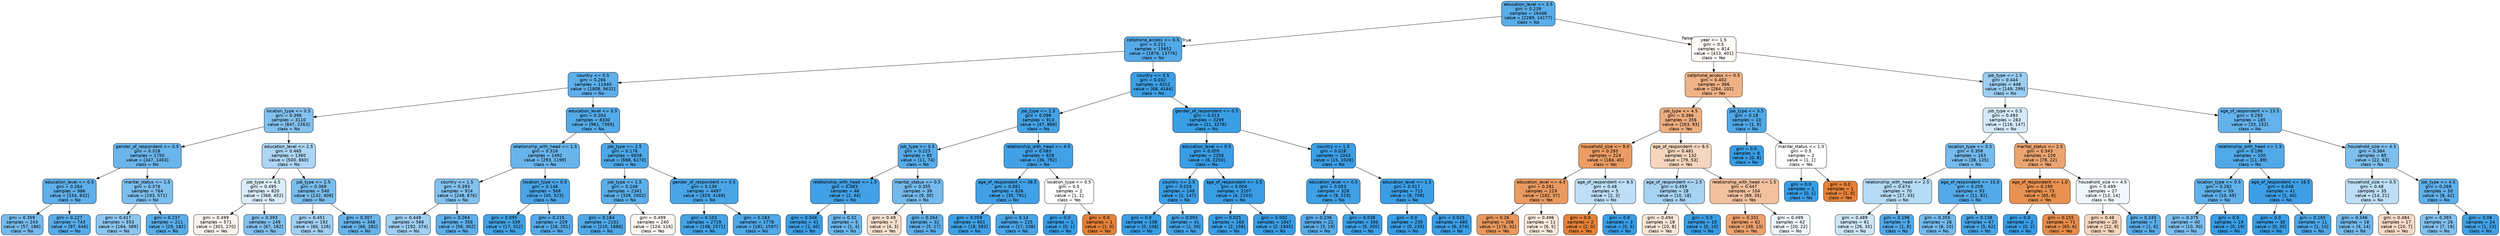 digraph Tree {
node [shape=box, style="filled, rounded", color="black", fontname=helvetica] ;
edge [fontname=helvetica] ;
0 [label="education_level <= 3.5\ngini = 0.239\nsamples = 16466\nvalue = [2289, 14177]\nclass = No", fillcolor="#59ade9"] ;
1 [label="cellphone_access <= 0.5\ngini = 0.211\nsamples = 15652\nvalue = [1876, 13776]\nclass = No", fillcolor="#54aae9"] ;
0 -> 1 [labeldistance=2.5, labelangle=45, headlabel="True"] ;
2 [label="country <= 0.5\ngini = 0.266\nsamples = 11440\nvalue = [1808, 9632]\nclass = No", fillcolor="#5eafea"] ;
1 -> 2 ;
3 [label="location_type <= 0.5\ngini = 0.396\nsamples = 3110\nvalue = [847, 2263]\nclass = No", fillcolor="#83c2ef"] ;
2 -> 3 ;
4 [label="gender_of_respondent <= 0.5\ngini = 0.318\nsamples = 1750\nvalue = [347, 1403]\nclass = No", fillcolor="#6ab5eb"] ;
3 -> 4 ;
5 [label="education_level <= 0.5\ngini = 0.264\nsamples = 986\nvalue = [154, 832]\nclass = No", fillcolor="#5eafea"] ;
4 -> 5 ;
6 [label="gini = 0.359\nsamples = 243\nvalue = [57, 186]\nclass = No", fillcolor="#76bbed"] ;
5 -> 6 ;
7 [label="gini = 0.227\nsamples = 743\nvalue = [97, 646]\nclass = No", fillcolor="#57ace9"] ;
5 -> 7 ;
8 [label="marital_status <= 1.5\ngini = 0.378\nsamples = 764\nvalue = [193, 571]\nclass = No", fillcolor="#7cbeee"] ;
4 -> 8 ;
9 [label="gini = 0.417\nsamples = 553\nvalue = [164, 389]\nclass = No", fillcolor="#8cc6f0"] ;
8 -> 9 ;
10 [label="gini = 0.237\nsamples = 211\nvalue = [29, 182]\nclass = No", fillcolor="#59ade9"] ;
8 -> 10 ;
11 [label="education_level <= 2.5\ngini = 0.465\nsamples = 1360\nvalue = [500, 860]\nclass = No", fillcolor="#acd6f4"] ;
3 -> 11 ;
12 [label="job_type <= 4.5\ngini = 0.495\nsamples = 820\nvalue = [368, 452]\nclass = No", fillcolor="#daedfa"] ;
11 -> 12 ;
13 [label="gini = 0.499\nsamples = 571\nvalue = [301, 270]\nclass = Yes", fillcolor="#fcf2eb"] ;
12 -> 13 ;
14 [label="gini = 0.393\nsamples = 249\nvalue = [67, 182]\nclass = No", fillcolor="#82c1ef"] ;
12 -> 14 ;
15 [label="job_type <= 2.5\ngini = 0.369\nsamples = 540\nvalue = [132, 408]\nclass = No", fillcolor="#79bded"] ;
11 -> 15 ;
16 [label="gini = 0.451\nsamples = 192\nvalue = [66, 126]\nclass = No", fillcolor="#a1d0f3"] ;
15 -> 16 ;
17 [label="gini = 0.307\nsamples = 348\nvalue = [66, 282]\nclass = No", fillcolor="#67b4eb"] ;
15 -> 17 ;
18 [label="education_level <= 0.5\ngini = 0.204\nsamples = 8330\nvalue = [961, 7369]\nclass = No", fillcolor="#53aae8"] ;
2 -> 18 ;
19 [label="relationship_with_head <= 1.5\ngini = 0.316\nsamples = 1492\nvalue = [293, 1199]\nclass = No", fillcolor="#69b5eb"] ;
18 -> 19 ;
20 [label="country <= 1.5\ngini = 0.393\nsamples = 924\nvalue = [248, 676]\nclass = No", fillcolor="#82c1ef"] ;
19 -> 20 ;
21 [label="gini = 0.448\nsamples = 566\nvalue = [192, 374]\nclass = No", fillcolor="#9fcff2"] ;
20 -> 21 ;
22 [label="gini = 0.264\nsamples = 358\nvalue = [56, 302]\nclass = No", fillcolor="#5eafea"] ;
20 -> 22 ;
23 [label="location_type <= 0.5\ngini = 0.146\nsamples = 568\nvalue = [45, 523]\nclass = No", fillcolor="#4aa5e7"] ;
19 -> 23 ;
24 [label="gini = 0.095\nsamples = 339\nvalue = [17, 322]\nclass = No", fillcolor="#43a2e6"] ;
23 -> 24 ;
25 [label="gini = 0.215\nsamples = 229\nvalue = [28, 201]\nclass = No", fillcolor="#55abe9"] ;
23 -> 25 ;
26 [label="job_type <= 2.5\ngini = 0.176\nsamples = 6838\nvalue = [668, 6170]\nclass = No", fillcolor="#4ea8e8"] ;
18 -> 26 ;
27 [label="job_type <= 1.5\ngini = 0.248\nsamples = 2341\nvalue = [339, 2002]\nclass = No", fillcolor="#5baee9"] ;
26 -> 27 ;
28 [label="gini = 0.184\nsamples = 2101\nvalue = [215, 1886]\nclass = No", fillcolor="#50a8e8"] ;
27 -> 28 ;
29 [label="gini = 0.499\nsamples = 240\nvalue = [124, 116]\nclass = Yes", fillcolor="#fdf7f2"] ;
27 -> 29 ;
30 [label="gender_of_respondent <= 0.5\ngini = 0.136\nsamples = 4497\nvalue = [329, 4168]\nclass = No", fillcolor="#49a5e7"] ;
26 -> 30 ;
31 [label="gini = 0.103\nsamples = 2719\nvalue = [148, 2571]\nclass = No", fillcolor="#44a3e6"] ;
30 -> 31 ;
32 [label="gini = 0.183\nsamples = 1778\nvalue = [181, 1597]\nclass = No", fillcolor="#4fa8e8"] ;
30 -> 32 ;
33 [label="country <= 0.5\ngini = 0.032\nsamples = 4212\nvalue = [68, 4144]\nclass = No", fillcolor="#3c9fe5"] ;
1 -> 33 ;
34 [label="job_type <= 2.5\ngini = 0.098\nsamples = 913\nvalue = [47, 866]\nclass = No", fillcolor="#44a2e6"] ;
33 -> 34 ;
35 [label="job_type <= 0.5\ngini = 0.225\nsamples = 85\nvalue = [11, 74]\nclass = No", fillcolor="#56ace9"] ;
34 -> 35 ;
36 [label="relationship_with_head <= 1.5\ngini = 0.083\nsamples = 46\nvalue = [2, 44]\nclass = No", fillcolor="#42a1e6"] ;
35 -> 36 ;
37 [label="gini = 0.048\nsamples = 41\nvalue = [1, 40]\nclass = No", fillcolor="#3e9fe6"] ;
36 -> 37 ;
38 [label="gini = 0.32\nsamples = 5\nvalue = [1, 4]\nclass = No", fillcolor="#6ab6ec"] ;
36 -> 38 ;
39 [label="marital_status <= 0.5\ngini = 0.355\nsamples = 39\nvalue = [9, 30]\nclass = No", fillcolor="#74baed"] ;
35 -> 39 ;
40 [label="gini = 0.49\nsamples = 7\nvalue = [4, 3]\nclass = Yes", fillcolor="#f8e0ce"] ;
39 -> 40 ;
41 [label="gini = 0.264\nsamples = 32\nvalue = [5, 27]\nclass = No", fillcolor="#5eafea"] ;
39 -> 41 ;
42 [label="relationship_with_head <= 4.5\ngini = 0.083\nsamples = 828\nvalue = [36, 792]\nclass = No", fillcolor="#42a1e6"] ;
34 -> 42 ;
43 [label="age_of_respondent <= 38.5\ngini = 0.081\nsamples = 826\nvalue = [35, 791]\nclass = No", fillcolor="#42a1e6"] ;
42 -> 43 ;
44 [label="gini = 0.058\nsamples = 601\nvalue = [18, 583]\nclass = No", fillcolor="#3fa0e6"] ;
43 -> 44 ;
45 [label="gini = 0.14\nsamples = 225\nvalue = [17, 208]\nclass = No", fillcolor="#49a5e7"] ;
43 -> 45 ;
46 [label="location_type <= 0.5\ngini = 0.5\nsamples = 2\nvalue = [1, 1]\nclass = Yes", fillcolor="#ffffff"] ;
42 -> 46 ;
47 [label="gini = 0.0\nsamples = 1\nvalue = [0, 1]\nclass = No", fillcolor="#399de5"] ;
46 -> 47 ;
48 [label="gini = 0.0\nsamples = 1\nvalue = [1, 0]\nclass = Yes", fillcolor="#e58139"] ;
46 -> 48 ;
49 [label="gender_of_respondent <= 0.5\ngini = 0.013\nsamples = 3299\nvalue = [21, 3278]\nclass = No", fillcolor="#3a9ee5"] ;
33 -> 49 ;
50 [label="education_level <= 0.5\ngini = 0.005\nsamples = 2256\nvalue = [6, 2250]\nclass = No", fillcolor="#3a9de5"] ;
49 -> 50 ;
51 [label="country <= 2.5\ngini = 0.026\nsamples = 149\nvalue = [2, 147]\nclass = No", fillcolor="#3c9ee5"] ;
50 -> 51 ;
52 [label="gini = 0.0\nsamples = 108\nvalue = [0, 108]\nclass = No", fillcolor="#399de5"] ;
51 -> 52 ;
53 [label="gini = 0.093\nsamples = 41\nvalue = [2, 39]\nclass = No", fillcolor="#43a2e6"] ;
51 -> 53 ;
54 [label="age_of_respondent <= 3.5\ngini = 0.004\nsamples = 2107\nvalue = [4, 2103]\nclass = No", fillcolor="#399de5"] ;
50 -> 54 ;
55 [label="gini = 0.025\nsamples = 160\nvalue = [2, 158]\nclass = No", fillcolor="#3c9ee5"] ;
54 -> 55 ;
56 [label="gini = 0.002\nsamples = 1947\nvalue = [2, 1945]\nclass = No", fillcolor="#399de5"] ;
54 -> 56 ;
57 [label="country <= 1.5\ngini = 0.028\nsamples = 1043\nvalue = [15, 1028]\nclass = No", fillcolor="#3c9ee5"] ;
49 -> 57 ;
58 [label="education_level <= 0.5\ngini = 0.053\nsamples = 328\nvalue = [9, 319]\nclass = No", fillcolor="#3fa0e6"] ;
57 -> 58 ;
59 [label="gini = 0.236\nsamples = 22\nvalue = [3, 19]\nclass = No", fillcolor="#58ace9"] ;
58 -> 59 ;
60 [label="gini = 0.038\nsamples = 306\nvalue = [6, 300]\nclass = No", fillcolor="#3d9fe6"] ;
58 -> 60 ;
61 [label="education_level <= 1.5\ngini = 0.017\nsamples = 715\nvalue = [6, 709]\nclass = No", fillcolor="#3b9ee5"] ;
57 -> 61 ;
62 [label="gini = 0.0\nsamples = 235\nvalue = [0, 235]\nclass = No", fillcolor="#399de5"] ;
61 -> 62 ;
63 [label="gini = 0.025\nsamples = 480\nvalue = [6, 474]\nclass = No", fillcolor="#3c9ee5"] ;
61 -> 63 ;
64 [label="year <= 1.5\ngini = 0.5\nsamples = 814\nvalue = [413, 401]\nclass = Yes", fillcolor="#fefbf9"] ;
0 -> 64 [labeldistance=2.5, labelangle=-45, headlabel="False"] ;
65 [label="cellphone_access <= 0.5\ngini = 0.402\nsamples = 366\nvalue = [264, 102]\nclass = Yes", fillcolor="#efb286"] ;
64 -> 65 ;
66 [label="job_type <= 4.5\ngini = 0.386\nsamples = 356\nvalue = [263, 93]\nclass = Yes", fillcolor="#eeae7f"] ;
65 -> 66 ;
67 [label="household_size <= 9.0\ngini = 0.293\nsamples = 224\nvalue = [184, 40]\nclass = Yes", fillcolor="#eb9c64"] ;
66 -> 67 ;
68 [label="education_level <= 4.5\ngini = 0.281\nsamples = 219\nvalue = [182, 37]\nclass = Yes", fillcolor="#ea9b61"] ;
67 -> 68 ;
69 [label="gini = 0.26\nsamples = 208\nvalue = [176, 32]\nclass = Yes", fillcolor="#ea985d"] ;
68 -> 69 ;
70 [label="gini = 0.496\nsamples = 11\nvalue = [6, 5]\nclass = Yes", fillcolor="#fbeade"] ;
68 -> 70 ;
71 [label="age_of_respondent <= 8.5\ngini = 0.48\nsamples = 5\nvalue = [2, 3]\nclass = No", fillcolor="#bddef6"] ;
67 -> 71 ;
72 [label="gini = 0.0\nsamples = 2\nvalue = [2, 0]\nclass = Yes", fillcolor="#e58139"] ;
71 -> 72 ;
73 [label="gini = 0.0\nsamples = 3\nvalue = [0, 3]\nclass = No", fillcolor="#399de5"] ;
71 -> 73 ;
74 [label="age_of_respondent <= 6.5\ngini = 0.481\nsamples = 132\nvalue = [79, 53]\nclass = Yes", fillcolor="#f6d6be"] ;
66 -> 74 ;
75 [label="age_of_respondent <= 2.5\ngini = 0.459\nsamples = 28\nvalue = [10, 18]\nclass = No", fillcolor="#a7d3f3"] ;
74 -> 75 ;
76 [label="gini = 0.494\nsamples = 18\nvalue = [10, 8]\nclass = Yes", fillcolor="#fae6d7"] ;
75 -> 76 ;
77 [label="gini = 0.0\nsamples = 10\nvalue = [0, 10]\nclass = No", fillcolor="#399de5"] ;
75 -> 77 ;
78 [label="relationship_with_head <= 1.5\ngini = 0.447\nsamples = 104\nvalue = [69, 35]\nclass = Yes", fillcolor="#f2c19d"] ;
74 -> 78 ;
79 [label="gini = 0.331\nsamples = 62\nvalue = [49, 13]\nclass = Yes", fillcolor="#eca26e"] ;
78 -> 79 ;
80 [label="gini = 0.499\nsamples = 42\nvalue = [20, 22]\nclass = No", fillcolor="#edf6fd"] ;
78 -> 80 ;
81 [label="job_type <= 3.5\ngini = 0.18\nsamples = 10\nvalue = [1, 9]\nclass = No", fillcolor="#4fa8e8"] ;
65 -> 81 ;
82 [label="gini = 0.0\nsamples = 8\nvalue = [0, 8]\nclass = No", fillcolor="#399de5"] ;
81 -> 82 ;
83 [label="marital_status <= 1.0\ngini = 0.5\nsamples = 2\nvalue = [1, 1]\nclass = Yes", fillcolor="#ffffff"] ;
81 -> 83 ;
84 [label="gini = 0.0\nsamples = 1\nvalue = [0, 1]\nclass = No", fillcolor="#399de5"] ;
83 -> 84 ;
85 [label="gini = 0.0\nsamples = 1\nvalue = [1, 0]\nclass = Yes", fillcolor="#e58139"] ;
83 -> 85 ;
86 [label="job_type <= 2.5\ngini = 0.444\nsamples = 448\nvalue = [149, 299]\nclass = No", fillcolor="#9ccef2"] ;
64 -> 86 ;
87 [label="job_type <= 0.5\ngini = 0.493\nsamples = 263\nvalue = [116, 147]\nclass = No", fillcolor="#d5eafa"] ;
86 -> 87 ;
88 [label="location_type <= 0.5\ngini = 0.358\nsamples = 163\nvalue = [38, 125]\nclass = No", fillcolor="#75bbed"] ;
87 -> 88 ;
89 [label="relationship_with_head <= 2.5\ngini = 0.474\nsamples = 70\nvalue = [27, 43]\nclass = No", fillcolor="#b5dbf5"] ;
88 -> 89 ;
90 [label="gini = 0.489\nsamples = 61\nvalue = [26, 35]\nclass = No", fillcolor="#cce6f8"] ;
89 -> 90 ;
91 [label="gini = 0.198\nsamples = 9\nvalue = [1, 8]\nclass = No", fillcolor="#52a9e8"] ;
89 -> 91 ;
92 [label="age_of_respondent <= 15.0\ngini = 0.209\nsamples = 93\nvalue = [11, 82]\nclass = No", fillcolor="#54aae8"] ;
88 -> 92 ;
93 [label="gini = 0.355\nsamples = 26\nvalue = [6, 20]\nclass = No", fillcolor="#74baed"] ;
92 -> 93 ;
94 [label="gini = 0.138\nsamples = 67\nvalue = [5, 62]\nclass = No", fillcolor="#49a5e7"] ;
92 -> 94 ;
95 [label="marital_status <= 2.5\ngini = 0.343\nsamples = 100\nvalue = [78, 22]\nclass = Yes", fillcolor="#eca571"] ;
87 -> 95 ;
96 [label="age_of_respondent <= 1.0\ngini = 0.195\nsamples = 73\nvalue = [65, 8]\nclass = Yes", fillcolor="#e89151"] ;
95 -> 96 ;
97 [label="gini = 0.0\nsamples = 2\nvalue = [0, 2]\nclass = No", fillcolor="#399de5"] ;
96 -> 97 ;
98 [label="gini = 0.155\nsamples = 71\nvalue = [65, 6]\nclass = Yes", fillcolor="#e78d4b"] ;
96 -> 98 ;
99 [label="household_size <= 4.5\ngini = 0.499\nsamples = 27\nvalue = [13, 14]\nclass = No", fillcolor="#f1f8fd"] ;
95 -> 99 ;
100 [label="gini = 0.48\nsamples = 20\nvalue = [12, 8]\nclass = Yes", fillcolor="#f6d5bd"] ;
99 -> 100 ;
101 [label="gini = 0.245\nsamples = 7\nvalue = [1, 6]\nclass = No", fillcolor="#5aade9"] ;
99 -> 101 ;
102 [label="age_of_respondent <= 23.5\ngini = 0.293\nsamples = 185\nvalue = [33, 152]\nclass = No", fillcolor="#64b2eb"] ;
86 -> 102 ;
103 [label="relationship_with_head <= 1.5\ngini = 0.196\nsamples = 100\nvalue = [11, 89]\nclass = No", fillcolor="#51a9e8"] ;
102 -> 103 ;
104 [label="location_type <= 0.5\ngini = 0.282\nsamples = 59\nvalue = [10, 49]\nclass = No", fillcolor="#61b1ea"] ;
103 -> 104 ;
105 [label="gini = 0.375\nsamples = 40\nvalue = [10, 30]\nclass = No", fillcolor="#7bbeee"] ;
104 -> 105 ;
106 [label="gini = 0.0\nsamples = 19\nvalue = [0, 19]\nclass = No", fillcolor="#399de5"] ;
104 -> 106 ;
107 [label="age_of_respondent <= 18.5\ngini = 0.048\nsamples = 41\nvalue = [1, 40]\nclass = No", fillcolor="#3e9fe6"] ;
103 -> 107 ;
108 [label="gini = 0.0\nsamples = 30\nvalue = [0, 30]\nclass = No", fillcolor="#399de5"] ;
107 -> 108 ;
109 [label="gini = 0.165\nsamples = 11\nvalue = [1, 10]\nclass = No", fillcolor="#4da7e8"] ;
107 -> 109 ;
110 [label="household_size <= 4.5\ngini = 0.384\nsamples = 85\nvalue = [22, 63]\nclass = No", fillcolor="#7ebfee"] ;
102 -> 110 ;
111 [label="household_size <= 0.5\ngini = 0.48\nsamples = 35\nvalue = [14, 21]\nclass = No", fillcolor="#bddef6"] ;
110 -> 111 ;
112 [label="gini = 0.346\nsamples = 18\nvalue = [4, 14]\nclass = No", fillcolor="#72b9ec"] ;
111 -> 112 ;
113 [label="gini = 0.484\nsamples = 17\nvalue = [10, 7]\nclass = Yes", fillcolor="#f7d9c4"] ;
111 -> 113 ;
114 [label="job_type <= 4.5\ngini = 0.269\nsamples = 50\nvalue = [8, 42]\nclass = No", fillcolor="#5fb0ea"] ;
110 -> 114 ;
115 [label="gini = 0.393\nsamples = 26\nvalue = [7, 19]\nclass = No", fillcolor="#82c1ef"] ;
114 -> 115 ;
116 [label="gini = 0.08\nsamples = 24\nvalue = [1, 23]\nclass = No", fillcolor="#42a1e6"] ;
114 -> 116 ;
}
